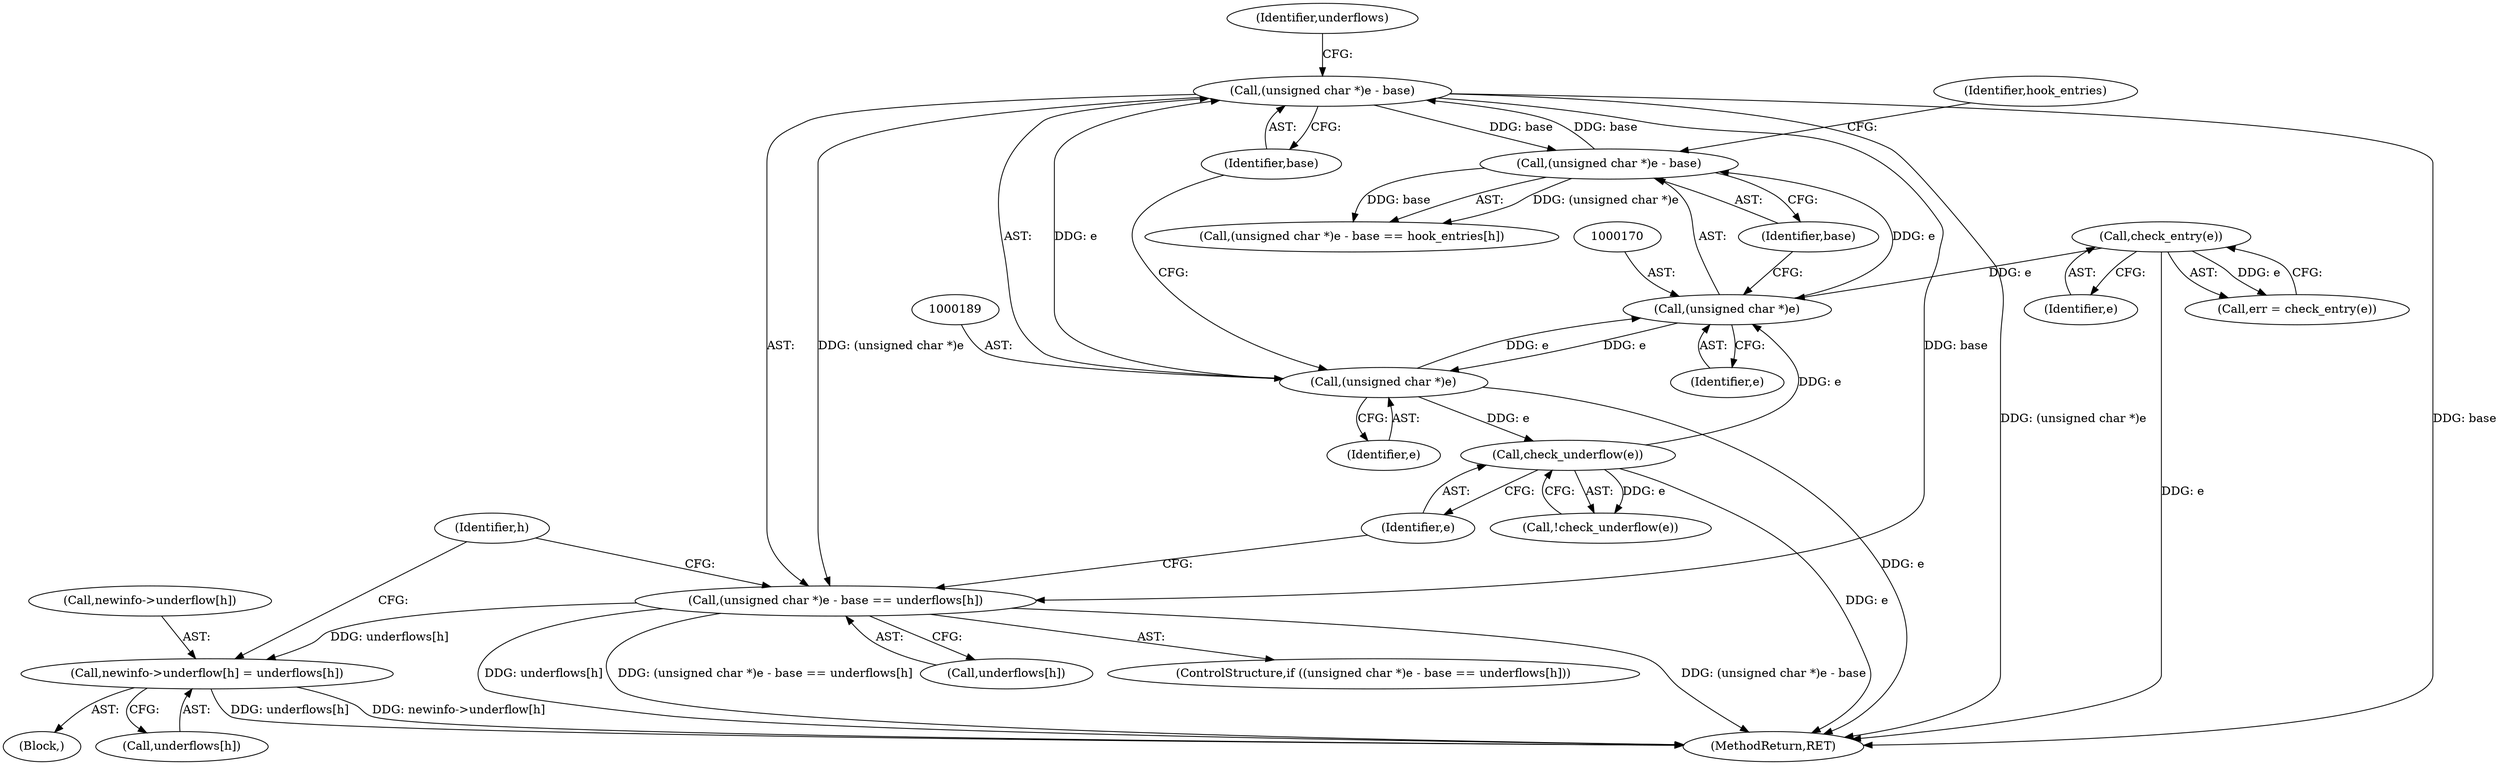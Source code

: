 digraph "0_linux_54d83fc74aa9ec72794373cb47432c5f7fb1a309_8@array" {
"1000186" [label="(Call,(unsigned char *)e - base == underflows[h])"];
"1000187" [label="(Call,(unsigned char *)e - base)"];
"1000188" [label="(Call,(unsigned char *)e)"];
"1000169" [label="(Call,(unsigned char *)e)"];
"1000198" [label="(Call,check_underflow(e))"];
"1000142" [label="(Call,check_entry(e))"];
"1000168" [label="(Call,(unsigned char *)e - base)"];
"1000206" [label="(Call,newinfo->underflow[h] = underflows[h])"];
"1000197" [label="(Call,!check_underflow(e))"];
"1000191" [label="(Identifier,base)"];
"1000195" [label="(Block,)"];
"1000193" [label="(Identifier,underflows)"];
"1000223" [label="(MethodReturn,RET)"];
"1000156" [label="(Identifier,h)"];
"1000198" [label="(Call,check_underflow(e))"];
"1000190" [label="(Identifier,e)"];
"1000207" [label="(Call,newinfo->underflow[h])"];
"1000167" [label="(Call,(unsigned char *)e - base == hook_entries[h])"];
"1000188" [label="(Call,(unsigned char *)e)"];
"1000187" [label="(Call,(unsigned char *)e - base)"];
"1000199" [label="(Identifier,e)"];
"1000192" [label="(Call,underflows[h])"];
"1000142" [label="(Call,check_entry(e))"];
"1000185" [label="(ControlStructure,if ((unsigned char *)e - base == underflows[h]))"];
"1000169" [label="(Call,(unsigned char *)e)"];
"1000140" [label="(Call,err = check_entry(e))"];
"1000206" [label="(Call,newinfo->underflow[h] = underflows[h])"];
"1000143" [label="(Identifier,e)"];
"1000171" [label="(Identifier,e)"];
"1000168" [label="(Call,(unsigned char *)e - base)"];
"1000186" [label="(Call,(unsigned char *)e - base == underflows[h])"];
"1000172" [label="(Identifier,base)"];
"1000174" [label="(Identifier,hook_entries)"];
"1000212" [label="(Call,underflows[h])"];
"1000186" -> "1000185"  [label="AST: "];
"1000186" -> "1000192"  [label="CFG: "];
"1000187" -> "1000186"  [label="AST: "];
"1000192" -> "1000186"  [label="AST: "];
"1000199" -> "1000186"  [label="CFG: "];
"1000156" -> "1000186"  [label="CFG: "];
"1000186" -> "1000223"  [label="DDG: (unsigned char *)e - base == underflows[h]"];
"1000186" -> "1000223"  [label="DDG: (unsigned char *)e - base"];
"1000186" -> "1000223"  [label="DDG: underflows[h]"];
"1000187" -> "1000186"  [label="DDG: (unsigned char *)e"];
"1000187" -> "1000186"  [label="DDG: base"];
"1000186" -> "1000206"  [label="DDG: underflows[h]"];
"1000187" -> "1000191"  [label="CFG: "];
"1000188" -> "1000187"  [label="AST: "];
"1000191" -> "1000187"  [label="AST: "];
"1000193" -> "1000187"  [label="CFG: "];
"1000187" -> "1000223"  [label="DDG: (unsigned char *)e"];
"1000187" -> "1000223"  [label="DDG: base"];
"1000187" -> "1000168"  [label="DDG: base"];
"1000188" -> "1000187"  [label="DDG: e"];
"1000168" -> "1000187"  [label="DDG: base"];
"1000188" -> "1000190"  [label="CFG: "];
"1000189" -> "1000188"  [label="AST: "];
"1000190" -> "1000188"  [label="AST: "];
"1000191" -> "1000188"  [label="CFG: "];
"1000188" -> "1000223"  [label="DDG: e"];
"1000188" -> "1000169"  [label="DDG: e"];
"1000169" -> "1000188"  [label="DDG: e"];
"1000188" -> "1000198"  [label="DDG: e"];
"1000169" -> "1000168"  [label="AST: "];
"1000169" -> "1000171"  [label="CFG: "];
"1000170" -> "1000169"  [label="AST: "];
"1000171" -> "1000169"  [label="AST: "];
"1000172" -> "1000169"  [label="CFG: "];
"1000169" -> "1000168"  [label="DDG: e"];
"1000198" -> "1000169"  [label="DDG: e"];
"1000142" -> "1000169"  [label="DDG: e"];
"1000198" -> "1000197"  [label="AST: "];
"1000198" -> "1000199"  [label="CFG: "];
"1000199" -> "1000198"  [label="AST: "];
"1000197" -> "1000198"  [label="CFG: "];
"1000198" -> "1000223"  [label="DDG: e"];
"1000198" -> "1000197"  [label="DDG: e"];
"1000142" -> "1000140"  [label="AST: "];
"1000142" -> "1000143"  [label="CFG: "];
"1000143" -> "1000142"  [label="AST: "];
"1000140" -> "1000142"  [label="CFG: "];
"1000142" -> "1000223"  [label="DDG: e"];
"1000142" -> "1000140"  [label="DDG: e"];
"1000168" -> "1000167"  [label="AST: "];
"1000168" -> "1000172"  [label="CFG: "];
"1000172" -> "1000168"  [label="AST: "];
"1000174" -> "1000168"  [label="CFG: "];
"1000168" -> "1000167"  [label="DDG: (unsigned char *)e"];
"1000168" -> "1000167"  [label="DDG: base"];
"1000206" -> "1000195"  [label="AST: "];
"1000206" -> "1000212"  [label="CFG: "];
"1000207" -> "1000206"  [label="AST: "];
"1000212" -> "1000206"  [label="AST: "];
"1000156" -> "1000206"  [label="CFG: "];
"1000206" -> "1000223"  [label="DDG: newinfo->underflow[h]"];
"1000206" -> "1000223"  [label="DDG: underflows[h]"];
}
